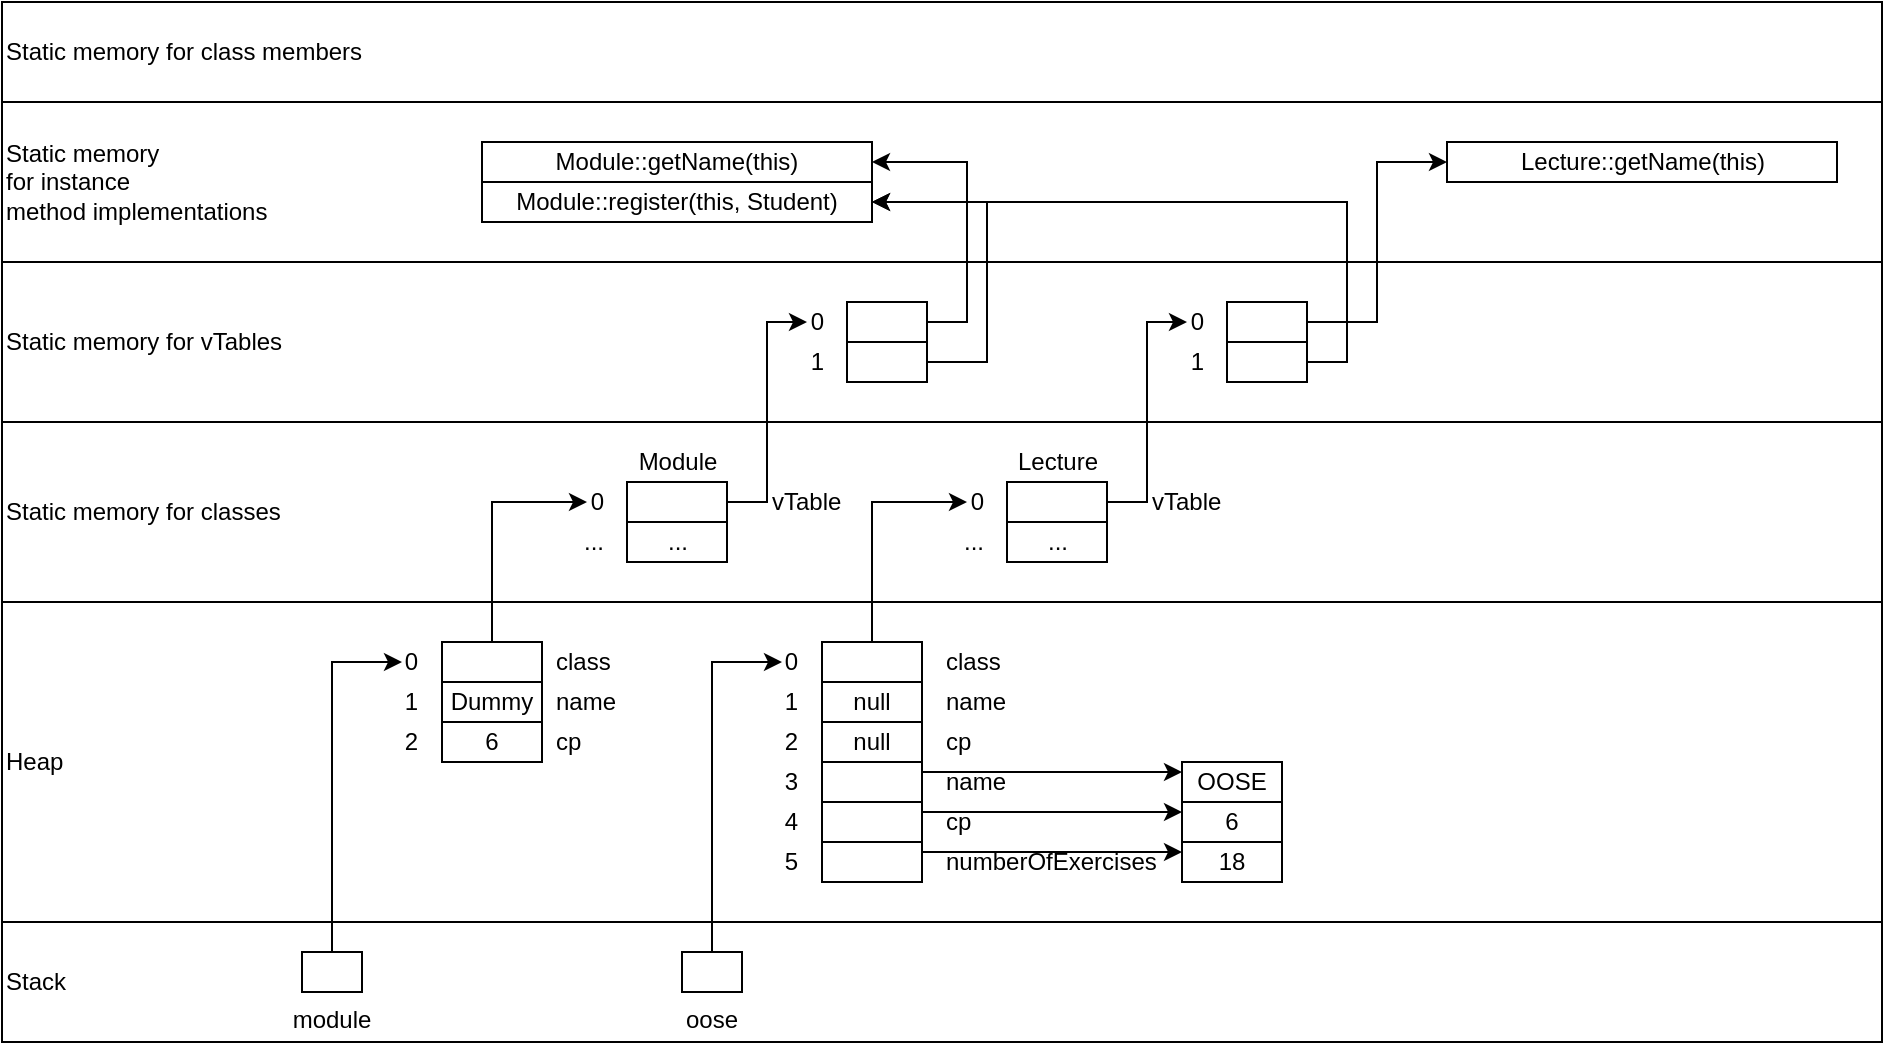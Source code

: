 <mxfile version="24.3.1" type="device">
  <diagram name="Seite-1" id="GNeFGw2LWxJORsVikong">
    <mxGraphModel dx="1167" dy="1126" grid="1" gridSize="10" guides="1" tooltips="1" connect="1" arrows="1" fold="1" page="0" pageScale="1" pageWidth="827" pageHeight="1169" math="0" shadow="0">
      <root>
        <mxCell id="0" />
        <mxCell id="1" parent="0" />
        <mxCell id="FRPquQBEaZ74YHBhZvah-1" value="&lt;p&gt;Stack&lt;/p&gt;" style="rounded=0;whiteSpace=wrap;html=1;fillColor=none;align=left;verticalAlign=middle;labelPosition=center;verticalLabelPosition=middle;" vertex="1" parent="1">
          <mxGeometry x="60" y="240" width="940" height="60" as="geometry" />
        </mxCell>
        <mxCell id="FRPquQBEaZ74YHBhZvah-118" style="edgeStyle=orthogonalEdgeStyle;rounded=0;orthogonalLoop=1;jettySize=auto;html=1;exitX=0.5;exitY=0;exitDx=0;exitDy=0;entryX=0;entryY=0.5;entryDx=0;entryDy=0;" edge="1" parent="1" source="FRPquQBEaZ74YHBhZvah-2" target="FRPquQBEaZ74YHBhZvah-46">
          <mxGeometry relative="1" as="geometry" />
        </mxCell>
        <mxCell id="FRPquQBEaZ74YHBhZvah-2" value="module" style="rounded=0;whiteSpace=wrap;html=1;labelPosition=center;verticalLabelPosition=bottom;align=center;verticalAlign=top;" vertex="1" parent="1">
          <mxGeometry x="210" y="255" width="30" height="20" as="geometry" />
        </mxCell>
        <mxCell id="FRPquQBEaZ74YHBhZvah-117" style="edgeStyle=orthogonalEdgeStyle;rounded=0;orthogonalLoop=1;jettySize=auto;html=1;exitX=0.5;exitY=0;exitDx=0;exitDy=0;entryX=0;entryY=0.5;entryDx=0;entryDy=0;" edge="1" parent="1" source="FRPquQBEaZ74YHBhZvah-3" target="FRPquQBEaZ74YHBhZvah-49">
          <mxGeometry relative="1" as="geometry" />
        </mxCell>
        <mxCell id="FRPquQBEaZ74YHBhZvah-3" value="oose" style="rounded=0;whiteSpace=wrap;html=1;labelPosition=center;verticalLabelPosition=bottom;align=center;verticalAlign=top;" vertex="1" parent="1">
          <mxGeometry x="400" y="255" width="30" height="20" as="geometry" />
        </mxCell>
        <mxCell id="FRPquQBEaZ74YHBhZvah-5" value="Heap" style="rounded=0;whiteSpace=wrap;html=1;fillColor=none;align=left;verticalAlign=middle;labelPosition=center;verticalLabelPosition=middle;" vertex="1" parent="1">
          <mxGeometry x="60" y="80" width="940" height="160" as="geometry" />
        </mxCell>
        <mxCell id="FRPquQBEaZ74YHBhZvah-113" style="edgeStyle=orthogonalEdgeStyle;rounded=0;orthogonalLoop=1;jettySize=auto;html=1;exitX=0.5;exitY=0;exitDx=0;exitDy=0;entryX=0;entryY=0.5;entryDx=0;entryDy=0;" edge="1" parent="1" source="FRPquQBEaZ74YHBhZvah-7" target="FRPquQBEaZ74YHBhZvah-61">
          <mxGeometry relative="1" as="geometry" />
        </mxCell>
        <mxCell id="FRPquQBEaZ74YHBhZvah-7" value="" style="rounded=0;whiteSpace=wrap;html=1;labelPosition=center;verticalLabelPosition=middle;align=center;verticalAlign=middle;" vertex="1" parent="1">
          <mxGeometry x="280" y="100" width="50" height="20" as="geometry" />
        </mxCell>
        <mxCell id="FRPquQBEaZ74YHBhZvah-12" value="6" style="rounded=0;whiteSpace=wrap;html=1;labelPosition=center;verticalLabelPosition=middle;align=center;verticalAlign=middle;" vertex="1" parent="1">
          <mxGeometry x="280" y="140" width="50" height="20" as="geometry" />
        </mxCell>
        <mxCell id="FRPquQBEaZ74YHBhZvah-13" value="Dummy" style="rounded=0;whiteSpace=wrap;html=1;labelPosition=center;verticalLabelPosition=middle;align=center;verticalAlign=middle;" vertex="1" parent="1">
          <mxGeometry x="280" y="120" width="50" height="20" as="geometry" />
        </mxCell>
        <mxCell id="FRPquQBEaZ74YHBhZvah-114" style="edgeStyle=orthogonalEdgeStyle;rounded=0;orthogonalLoop=1;jettySize=auto;html=1;exitX=0.5;exitY=0;exitDx=0;exitDy=0;entryX=0;entryY=0.5;entryDx=0;entryDy=0;" edge="1" parent="1" source="FRPquQBEaZ74YHBhZvah-14" target="FRPquQBEaZ74YHBhZvah-74">
          <mxGeometry relative="1" as="geometry" />
        </mxCell>
        <mxCell id="FRPquQBEaZ74YHBhZvah-14" value="" style="rounded=0;whiteSpace=wrap;html=1;labelPosition=center;verticalLabelPosition=middle;align=center;verticalAlign=middle;fillColor=none;" vertex="1" parent="1">
          <mxGeometry x="470" y="100" width="50" height="20" as="geometry" />
        </mxCell>
        <mxCell id="FRPquQBEaZ74YHBhZvah-15" value="null" style="rounded=0;whiteSpace=wrap;html=1;labelPosition=center;verticalLabelPosition=middle;align=center;verticalAlign=middle;fillColor=none;" vertex="1" parent="1">
          <mxGeometry x="470" y="140" width="50" height="20" as="geometry" />
        </mxCell>
        <mxCell id="FRPquQBEaZ74YHBhZvah-16" value="null" style="rounded=0;whiteSpace=wrap;html=1;labelPosition=center;verticalLabelPosition=middle;align=center;verticalAlign=middle;fillColor=none;" vertex="1" parent="1">
          <mxGeometry x="470" y="120" width="50" height="20" as="geometry" />
        </mxCell>
        <mxCell id="FRPquQBEaZ74YHBhZvah-41" style="edgeStyle=orthogonalEdgeStyle;rounded=0;orthogonalLoop=1;jettySize=auto;html=1;exitX=1;exitY=0.25;exitDx=0;exitDy=0;entryX=0;entryY=0.25;entryDx=0;entryDy=0;" edge="1" parent="1" source="FRPquQBEaZ74YHBhZvah-17" target="FRPquQBEaZ74YHBhZvah-20">
          <mxGeometry relative="1" as="geometry" />
        </mxCell>
        <mxCell id="FRPquQBEaZ74YHBhZvah-17" value="" style="rounded=0;whiteSpace=wrap;html=1;labelPosition=center;verticalLabelPosition=middle;align=center;verticalAlign=middle;fillColor=none;" vertex="1" parent="1">
          <mxGeometry x="470" y="160" width="50" height="20" as="geometry" />
        </mxCell>
        <mxCell id="FRPquQBEaZ74YHBhZvah-42" style="edgeStyle=orthogonalEdgeStyle;rounded=0;orthogonalLoop=1;jettySize=auto;html=1;exitX=1;exitY=0.25;exitDx=0;exitDy=0;entryX=0;entryY=0.25;entryDx=0;entryDy=0;" edge="1" parent="1" source="FRPquQBEaZ74YHBhZvah-18" target="FRPquQBEaZ74YHBhZvah-21">
          <mxGeometry relative="1" as="geometry" />
        </mxCell>
        <mxCell id="FRPquQBEaZ74YHBhZvah-18" value="" style="rounded=0;whiteSpace=wrap;html=1;labelPosition=center;verticalLabelPosition=middle;align=center;verticalAlign=middle;fillColor=none;" vertex="1" parent="1">
          <mxGeometry x="470" y="180" width="50" height="20" as="geometry" />
        </mxCell>
        <mxCell id="FRPquQBEaZ74YHBhZvah-43" style="edgeStyle=orthogonalEdgeStyle;rounded=0;orthogonalLoop=1;jettySize=auto;html=1;exitX=1;exitY=0.25;exitDx=0;exitDy=0;entryX=0;entryY=0.25;entryDx=0;entryDy=0;" edge="1" parent="1" source="FRPquQBEaZ74YHBhZvah-19" target="FRPquQBEaZ74YHBhZvah-22">
          <mxGeometry relative="1" as="geometry" />
        </mxCell>
        <mxCell id="FRPquQBEaZ74YHBhZvah-19" value="" style="rounded=0;whiteSpace=wrap;html=1;labelPosition=center;verticalLabelPosition=middle;align=center;verticalAlign=middle;fillColor=none;" vertex="1" parent="1">
          <mxGeometry x="470" y="200" width="50" height="20" as="geometry" />
        </mxCell>
        <mxCell id="FRPquQBEaZ74YHBhZvah-20" value="OOSE" style="rounded=0;whiteSpace=wrap;html=1;labelPosition=center;verticalLabelPosition=middle;align=center;verticalAlign=middle;" vertex="1" parent="1">
          <mxGeometry x="650" y="160" width="50" height="20" as="geometry" />
        </mxCell>
        <mxCell id="FRPquQBEaZ74YHBhZvah-21" value="6" style="rounded=0;whiteSpace=wrap;html=1;labelPosition=center;verticalLabelPosition=middle;align=center;verticalAlign=middle;" vertex="1" parent="1">
          <mxGeometry x="650" y="180" width="50" height="20" as="geometry" />
        </mxCell>
        <mxCell id="FRPquQBEaZ74YHBhZvah-22" value="18" style="rounded=0;whiteSpace=wrap;html=1;labelPosition=center;verticalLabelPosition=middle;align=center;verticalAlign=middle;" vertex="1" parent="1">
          <mxGeometry x="650" y="200" width="50" height="20" as="geometry" />
        </mxCell>
        <mxCell id="FRPquQBEaZ74YHBhZvah-30" value="class" style="text;html=1;align=left;verticalAlign=middle;whiteSpace=wrap;rounded=0;" vertex="1" parent="1">
          <mxGeometry x="335" y="100" width="50" height="20" as="geometry" />
        </mxCell>
        <mxCell id="FRPquQBEaZ74YHBhZvah-31" value="name" style="text;html=1;align=left;verticalAlign=middle;whiteSpace=wrap;rounded=0;" vertex="1" parent="1">
          <mxGeometry x="335" y="120" width="50" height="20" as="geometry" />
        </mxCell>
        <mxCell id="FRPquQBEaZ74YHBhZvah-32" value="cp" style="text;html=1;align=left;verticalAlign=middle;whiteSpace=wrap;rounded=0;" vertex="1" parent="1">
          <mxGeometry x="335" y="140" width="50" height="20" as="geometry" />
        </mxCell>
        <mxCell id="FRPquQBEaZ74YHBhZvah-33" value="class" style="text;html=1;align=left;verticalAlign=middle;whiteSpace=wrap;rounded=0;" vertex="1" parent="1">
          <mxGeometry x="530" y="100" width="50" height="20" as="geometry" />
        </mxCell>
        <mxCell id="FRPquQBEaZ74YHBhZvah-34" value="name" style="text;html=1;align=left;verticalAlign=middle;whiteSpace=wrap;rounded=0;" vertex="1" parent="1">
          <mxGeometry x="530" y="120" width="50" height="20" as="geometry" />
        </mxCell>
        <mxCell id="FRPquQBEaZ74YHBhZvah-35" value="cp" style="text;html=1;align=left;verticalAlign=middle;whiteSpace=wrap;rounded=0;" vertex="1" parent="1">
          <mxGeometry x="530" y="140" width="50" height="20" as="geometry" />
        </mxCell>
        <mxCell id="FRPquQBEaZ74YHBhZvah-36" value="name" style="text;html=1;align=left;verticalAlign=middle;whiteSpace=wrap;rounded=0;" vertex="1" parent="1">
          <mxGeometry x="530" y="160" width="50" height="20" as="geometry" />
        </mxCell>
        <mxCell id="FRPquQBEaZ74YHBhZvah-37" value="cp" style="text;html=1;align=left;verticalAlign=middle;whiteSpace=wrap;rounded=0;" vertex="1" parent="1">
          <mxGeometry x="530" y="180" width="50" height="20" as="geometry" />
        </mxCell>
        <mxCell id="FRPquQBEaZ74YHBhZvah-38" value="numberOfExercises" style="text;html=1;align=left;verticalAlign=middle;whiteSpace=wrap;rounded=0;" vertex="1" parent="1">
          <mxGeometry x="530" y="200" width="50" height="20" as="geometry" />
        </mxCell>
        <mxCell id="FRPquQBEaZ74YHBhZvah-46" value="0" style="text;html=1;align=right;verticalAlign=middle;whiteSpace=wrap;rounded=0;" vertex="1" parent="1">
          <mxGeometry x="260" y="100" width="10" height="20" as="geometry" />
        </mxCell>
        <mxCell id="FRPquQBEaZ74YHBhZvah-47" value="1" style="text;html=1;align=right;verticalAlign=middle;whiteSpace=wrap;rounded=0;" vertex="1" parent="1">
          <mxGeometry x="250" y="120" width="20" height="20" as="geometry" />
        </mxCell>
        <mxCell id="FRPquQBEaZ74YHBhZvah-48" value="2" style="text;html=1;align=right;verticalAlign=middle;whiteSpace=wrap;rounded=0;" vertex="1" parent="1">
          <mxGeometry x="250" y="140" width="20" height="20" as="geometry" />
        </mxCell>
        <mxCell id="FRPquQBEaZ74YHBhZvah-49" value="0" style="text;html=1;align=right;verticalAlign=middle;whiteSpace=wrap;rounded=0;" vertex="1" parent="1">
          <mxGeometry x="450" y="100" width="10" height="20" as="geometry" />
        </mxCell>
        <mxCell id="FRPquQBEaZ74YHBhZvah-50" value="1" style="text;html=1;align=right;verticalAlign=middle;whiteSpace=wrap;rounded=0;" vertex="1" parent="1">
          <mxGeometry x="440" y="120" width="20" height="20" as="geometry" />
        </mxCell>
        <mxCell id="FRPquQBEaZ74YHBhZvah-51" value="2" style="text;html=1;align=right;verticalAlign=middle;whiteSpace=wrap;rounded=0;" vertex="1" parent="1">
          <mxGeometry x="440" y="140" width="20" height="20" as="geometry" />
        </mxCell>
        <mxCell id="FRPquQBEaZ74YHBhZvah-52" value="3" style="text;html=1;align=right;verticalAlign=middle;whiteSpace=wrap;rounded=0;" vertex="1" parent="1">
          <mxGeometry x="440" y="160" width="20" height="20" as="geometry" />
        </mxCell>
        <mxCell id="FRPquQBEaZ74YHBhZvah-53" value="4" style="text;html=1;align=right;verticalAlign=middle;whiteSpace=wrap;rounded=0;" vertex="1" parent="1">
          <mxGeometry x="440" y="180" width="20" height="20" as="geometry" />
        </mxCell>
        <mxCell id="FRPquQBEaZ74YHBhZvah-54" value="5" style="text;html=1;align=right;verticalAlign=middle;whiteSpace=wrap;rounded=0;" vertex="1" parent="1">
          <mxGeometry x="440" y="200" width="20" height="20" as="geometry" />
        </mxCell>
        <mxCell id="FRPquQBEaZ74YHBhZvah-115" style="edgeStyle=orthogonalEdgeStyle;rounded=0;orthogonalLoop=1;jettySize=auto;html=1;exitX=1;exitY=0.5;exitDx=0;exitDy=0;entryX=0;entryY=0.5;entryDx=0;entryDy=0;" edge="1" parent="1" source="FRPquQBEaZ74YHBhZvah-55" target="FRPquQBEaZ74YHBhZvah-79">
          <mxGeometry relative="1" as="geometry" />
        </mxCell>
        <mxCell id="FRPquQBEaZ74YHBhZvah-55" value="" style="rounded=0;whiteSpace=wrap;html=1;labelPosition=center;verticalLabelPosition=middle;align=center;verticalAlign=middle;" vertex="1" parent="1">
          <mxGeometry x="372.5" y="20" width="50" height="20" as="geometry" />
        </mxCell>
        <mxCell id="FRPquQBEaZ74YHBhZvah-57" value="..." style="rounded=0;whiteSpace=wrap;html=1;labelPosition=center;verticalLabelPosition=middle;align=center;verticalAlign=middle;" vertex="1" parent="1">
          <mxGeometry x="372.5" y="40" width="50" height="20" as="geometry" />
        </mxCell>
        <mxCell id="FRPquQBEaZ74YHBhZvah-58" value="vTable" style="text;html=1;align=left;verticalAlign=middle;whiteSpace=wrap;rounded=0;" vertex="1" parent="1">
          <mxGeometry x="442.5" y="20" width="50" height="20" as="geometry" />
        </mxCell>
        <mxCell id="FRPquQBEaZ74YHBhZvah-61" value="0" style="text;html=1;align=right;verticalAlign=middle;whiteSpace=wrap;rounded=0;" vertex="1" parent="1">
          <mxGeometry x="352.5" y="20" width="10" height="20" as="geometry" />
        </mxCell>
        <mxCell id="FRPquQBEaZ74YHBhZvah-62" value="..." style="text;html=1;align=right;verticalAlign=middle;whiteSpace=wrap;rounded=0;" vertex="1" parent="1">
          <mxGeometry x="352.5" y="40" width="10" height="20" as="geometry" />
        </mxCell>
        <mxCell id="FRPquQBEaZ74YHBhZvah-64" value="Module" style="text;html=1;align=center;verticalAlign=middle;whiteSpace=wrap;rounded=0;" vertex="1" parent="1">
          <mxGeometry x="372.5" width="50" height="20" as="geometry" />
        </mxCell>
        <mxCell id="FRPquQBEaZ74YHBhZvah-116" style="edgeStyle=orthogonalEdgeStyle;rounded=0;orthogonalLoop=1;jettySize=auto;html=1;exitX=1;exitY=0.5;exitDx=0;exitDy=0;entryX=0;entryY=0.5;entryDx=0;entryDy=0;" edge="1" parent="1" source="FRPquQBEaZ74YHBhZvah-71" target="FRPquQBEaZ74YHBhZvah-105">
          <mxGeometry relative="1" as="geometry" />
        </mxCell>
        <mxCell id="FRPquQBEaZ74YHBhZvah-71" value="" style="rounded=0;whiteSpace=wrap;html=1;labelPosition=center;verticalLabelPosition=middle;align=center;verticalAlign=middle;" vertex="1" parent="1">
          <mxGeometry x="562.5" y="20" width="50" height="20" as="geometry" />
        </mxCell>
        <mxCell id="FRPquQBEaZ74YHBhZvah-72" value="..." style="rounded=0;whiteSpace=wrap;html=1;labelPosition=center;verticalLabelPosition=middle;align=center;verticalAlign=middle;" vertex="1" parent="1">
          <mxGeometry x="562.5" y="40" width="50" height="20" as="geometry" />
        </mxCell>
        <mxCell id="FRPquQBEaZ74YHBhZvah-73" value="vTable" style="text;html=1;align=left;verticalAlign=middle;whiteSpace=wrap;rounded=0;" vertex="1" parent="1">
          <mxGeometry x="632.5" y="20" width="50" height="20" as="geometry" />
        </mxCell>
        <mxCell id="FRPquQBEaZ74YHBhZvah-74" value="0" style="text;html=1;align=right;verticalAlign=middle;whiteSpace=wrap;rounded=0;" vertex="1" parent="1">
          <mxGeometry x="542.5" y="20" width="10" height="20" as="geometry" />
        </mxCell>
        <mxCell id="FRPquQBEaZ74YHBhZvah-75" value="..." style="text;html=1;align=right;verticalAlign=middle;whiteSpace=wrap;rounded=0;" vertex="1" parent="1">
          <mxGeometry x="542.5" y="40" width="10" height="20" as="geometry" />
        </mxCell>
        <mxCell id="FRPquQBEaZ74YHBhZvah-76" value="Lecture" style="text;html=1;align=center;verticalAlign=middle;whiteSpace=wrap;rounded=0;" vertex="1" parent="1">
          <mxGeometry x="562.5" width="50" height="20" as="geometry" />
        </mxCell>
        <mxCell id="FRPquQBEaZ74YHBhZvah-91" style="edgeStyle=orthogonalEdgeStyle;rounded=0;orthogonalLoop=1;jettySize=auto;html=1;exitX=1;exitY=0.5;exitDx=0;exitDy=0;entryX=1;entryY=0.5;entryDx=0;entryDy=0;" edge="1" parent="1" source="FRPquQBEaZ74YHBhZvah-77" target="FRPquQBEaZ74YHBhZvah-87">
          <mxGeometry relative="1" as="geometry" />
        </mxCell>
        <mxCell id="FRPquQBEaZ74YHBhZvah-77" value="" style="rounded=0;whiteSpace=wrap;html=1;labelPosition=center;verticalLabelPosition=middle;align=center;verticalAlign=middle;" vertex="1" parent="1">
          <mxGeometry x="482.5" y="-70" width="40" height="20" as="geometry" />
        </mxCell>
        <mxCell id="FRPquQBEaZ74YHBhZvah-92" style="edgeStyle=orthogonalEdgeStyle;rounded=0;orthogonalLoop=1;jettySize=auto;html=1;exitX=1;exitY=0.5;exitDx=0;exitDy=0;entryX=1;entryY=0.5;entryDx=0;entryDy=0;" edge="1" parent="1" source="FRPquQBEaZ74YHBhZvah-78" target="FRPquQBEaZ74YHBhZvah-88">
          <mxGeometry relative="1" as="geometry">
            <Array as="points">
              <mxPoint x="552.5" y="-40" />
              <mxPoint x="552.5" y="-120" />
            </Array>
          </mxGeometry>
        </mxCell>
        <mxCell id="FRPquQBEaZ74YHBhZvah-78" value="" style="rounded=0;whiteSpace=wrap;html=1;labelPosition=center;verticalLabelPosition=middle;align=center;verticalAlign=middle;" vertex="1" parent="1">
          <mxGeometry x="482.5" y="-50" width="40" height="20" as="geometry" />
        </mxCell>
        <mxCell id="FRPquQBEaZ74YHBhZvah-79" value="0" style="text;html=1;align=right;verticalAlign=middle;whiteSpace=wrap;rounded=0;" vertex="1" parent="1">
          <mxGeometry x="462.5" y="-70" width="10" height="20" as="geometry" />
        </mxCell>
        <mxCell id="FRPquQBEaZ74YHBhZvah-80" value="1" style="text;html=1;align=right;verticalAlign=middle;whiteSpace=wrap;rounded=0;" vertex="1" parent="1">
          <mxGeometry x="462.5" y="-50" width="10" height="20" as="geometry" />
        </mxCell>
        <mxCell id="FRPquQBEaZ74YHBhZvah-87" value="Module::getName(this)" style="rounded=0;whiteSpace=wrap;html=1;labelPosition=center;verticalLabelPosition=middle;align=center;verticalAlign=middle;" vertex="1" parent="1">
          <mxGeometry x="300" y="-150" width="195" height="20" as="geometry" />
        </mxCell>
        <mxCell id="FRPquQBEaZ74YHBhZvah-88" value="Module::register(this, Student)" style="rounded=0;whiteSpace=wrap;html=1;labelPosition=center;verticalLabelPosition=middle;align=center;verticalAlign=middle;" vertex="1" parent="1">
          <mxGeometry x="300" y="-130" width="195" height="20" as="geometry" />
        </mxCell>
        <mxCell id="FRPquQBEaZ74YHBhZvah-109" style="edgeStyle=orthogonalEdgeStyle;rounded=0;orthogonalLoop=1;jettySize=auto;html=1;exitX=1;exitY=0.5;exitDx=0;exitDy=0;entryX=0;entryY=0.5;entryDx=0;entryDy=0;" edge="1" parent="1" source="FRPquQBEaZ74YHBhZvah-102" target="FRPquQBEaZ74YHBhZvah-107">
          <mxGeometry relative="1" as="geometry" />
        </mxCell>
        <mxCell id="FRPquQBEaZ74YHBhZvah-102" value="" style="rounded=0;whiteSpace=wrap;html=1;labelPosition=center;verticalLabelPosition=middle;align=center;verticalAlign=middle;" vertex="1" parent="1">
          <mxGeometry x="672.5" y="-70" width="40" height="20" as="geometry" />
        </mxCell>
        <mxCell id="FRPquQBEaZ74YHBhZvah-110" style="edgeStyle=orthogonalEdgeStyle;rounded=0;orthogonalLoop=1;jettySize=auto;html=1;exitX=1;exitY=0.5;exitDx=0;exitDy=0;entryX=1;entryY=0.5;entryDx=0;entryDy=0;" edge="1" parent="1" source="FRPquQBEaZ74YHBhZvah-104" target="FRPquQBEaZ74YHBhZvah-88">
          <mxGeometry relative="1" as="geometry" />
        </mxCell>
        <mxCell id="FRPquQBEaZ74YHBhZvah-104" value="" style="rounded=0;whiteSpace=wrap;html=1;labelPosition=center;verticalLabelPosition=middle;align=center;verticalAlign=middle;" vertex="1" parent="1">
          <mxGeometry x="672.5" y="-50" width="40" height="20" as="geometry" />
        </mxCell>
        <mxCell id="FRPquQBEaZ74YHBhZvah-105" value="0" style="text;html=1;align=right;verticalAlign=middle;whiteSpace=wrap;rounded=0;" vertex="1" parent="1">
          <mxGeometry x="652.5" y="-70" width="10" height="20" as="geometry" />
        </mxCell>
        <mxCell id="FRPquQBEaZ74YHBhZvah-106" value="1" style="text;html=1;align=right;verticalAlign=middle;whiteSpace=wrap;rounded=0;" vertex="1" parent="1">
          <mxGeometry x="652.5" y="-50" width="10" height="20" as="geometry" />
        </mxCell>
        <mxCell id="FRPquQBEaZ74YHBhZvah-107" value="Lecture::getName(this)" style="rounded=0;whiteSpace=wrap;html=1;labelPosition=center;verticalLabelPosition=middle;align=center;verticalAlign=middle;" vertex="1" parent="1">
          <mxGeometry x="782.5" y="-150" width="195" height="20" as="geometry" />
        </mxCell>
        <mxCell id="FRPquQBEaZ74YHBhZvah-119" value="Static memory for classes" style="rounded=0;whiteSpace=wrap;html=1;fillColor=none;align=left;verticalAlign=middle;labelPosition=center;verticalLabelPosition=middle;" vertex="1" parent="1">
          <mxGeometry x="60" y="-10" width="940" height="90" as="geometry" />
        </mxCell>
        <mxCell id="FRPquQBEaZ74YHBhZvah-120" value="Static memory for vTables" style="rounded=0;whiteSpace=wrap;html=1;fillColor=none;align=left;verticalAlign=middle;labelPosition=center;verticalLabelPosition=middle;" vertex="1" parent="1">
          <mxGeometry x="60" y="-90" width="940" height="80" as="geometry" />
        </mxCell>
        <mxCell id="FRPquQBEaZ74YHBhZvah-121" value="Static memory&amp;nbsp;&lt;div&gt;for instance&amp;nbsp;&lt;/div&gt;&lt;div&gt;method implementations&lt;/div&gt;" style="rounded=0;whiteSpace=wrap;html=1;fillColor=none;align=left;verticalAlign=middle;labelPosition=center;verticalLabelPosition=middle;" vertex="1" parent="1">
          <mxGeometry x="60" y="-170" width="940" height="80" as="geometry" />
        </mxCell>
        <mxCell id="FRPquQBEaZ74YHBhZvah-123" value="Static memory for class members" style="rounded=0;whiteSpace=wrap;html=1;fillColor=none;align=left;verticalAlign=middle;labelPosition=center;verticalLabelPosition=middle;" vertex="1" parent="1">
          <mxGeometry x="60" y="-220" width="940" height="50" as="geometry" />
        </mxCell>
      </root>
    </mxGraphModel>
  </diagram>
</mxfile>
